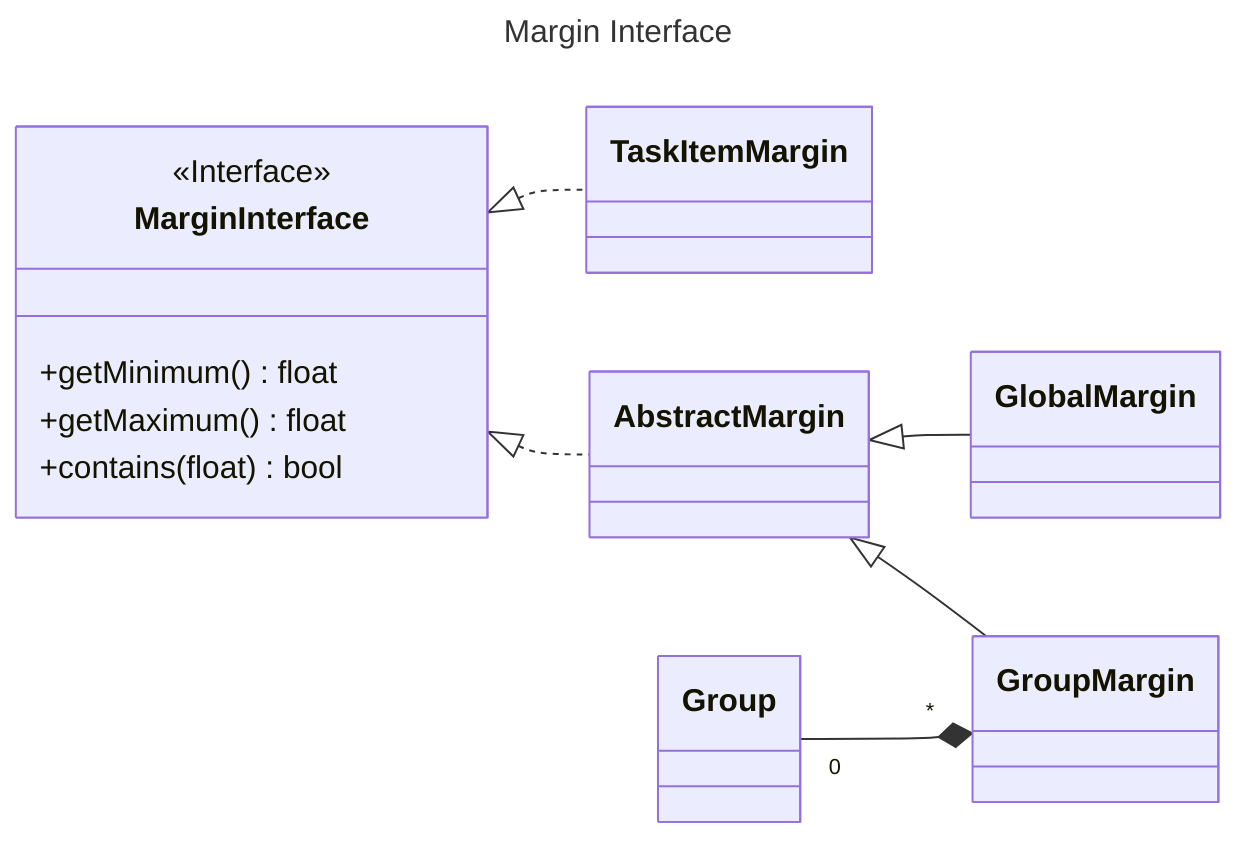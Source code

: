 ---
title: Margin Interface
---
classDiagram
    direction LR

    class MarginInterface {
        <<Interface>>
        +getMinimum() float
        +getMaximum() float
        +contains(float) bool
    }

    class TaskItemMargin {
    }

    class AbstractMargin {
    }

    class GlobalMargin {
    }

    class GroupMargin {
    }

    class Group {
    }

    MarginInterface <|.. AbstractMargin
    MarginInterface <|.. TaskItemMargin
    AbstractMargin <|-- GlobalMargin
    AbstractMargin <|-- GroupMargin
    Group "0" --* "*" GroupMargin

    click AbstractMargin call nodeCallback()
    click Group call nodeCallback()